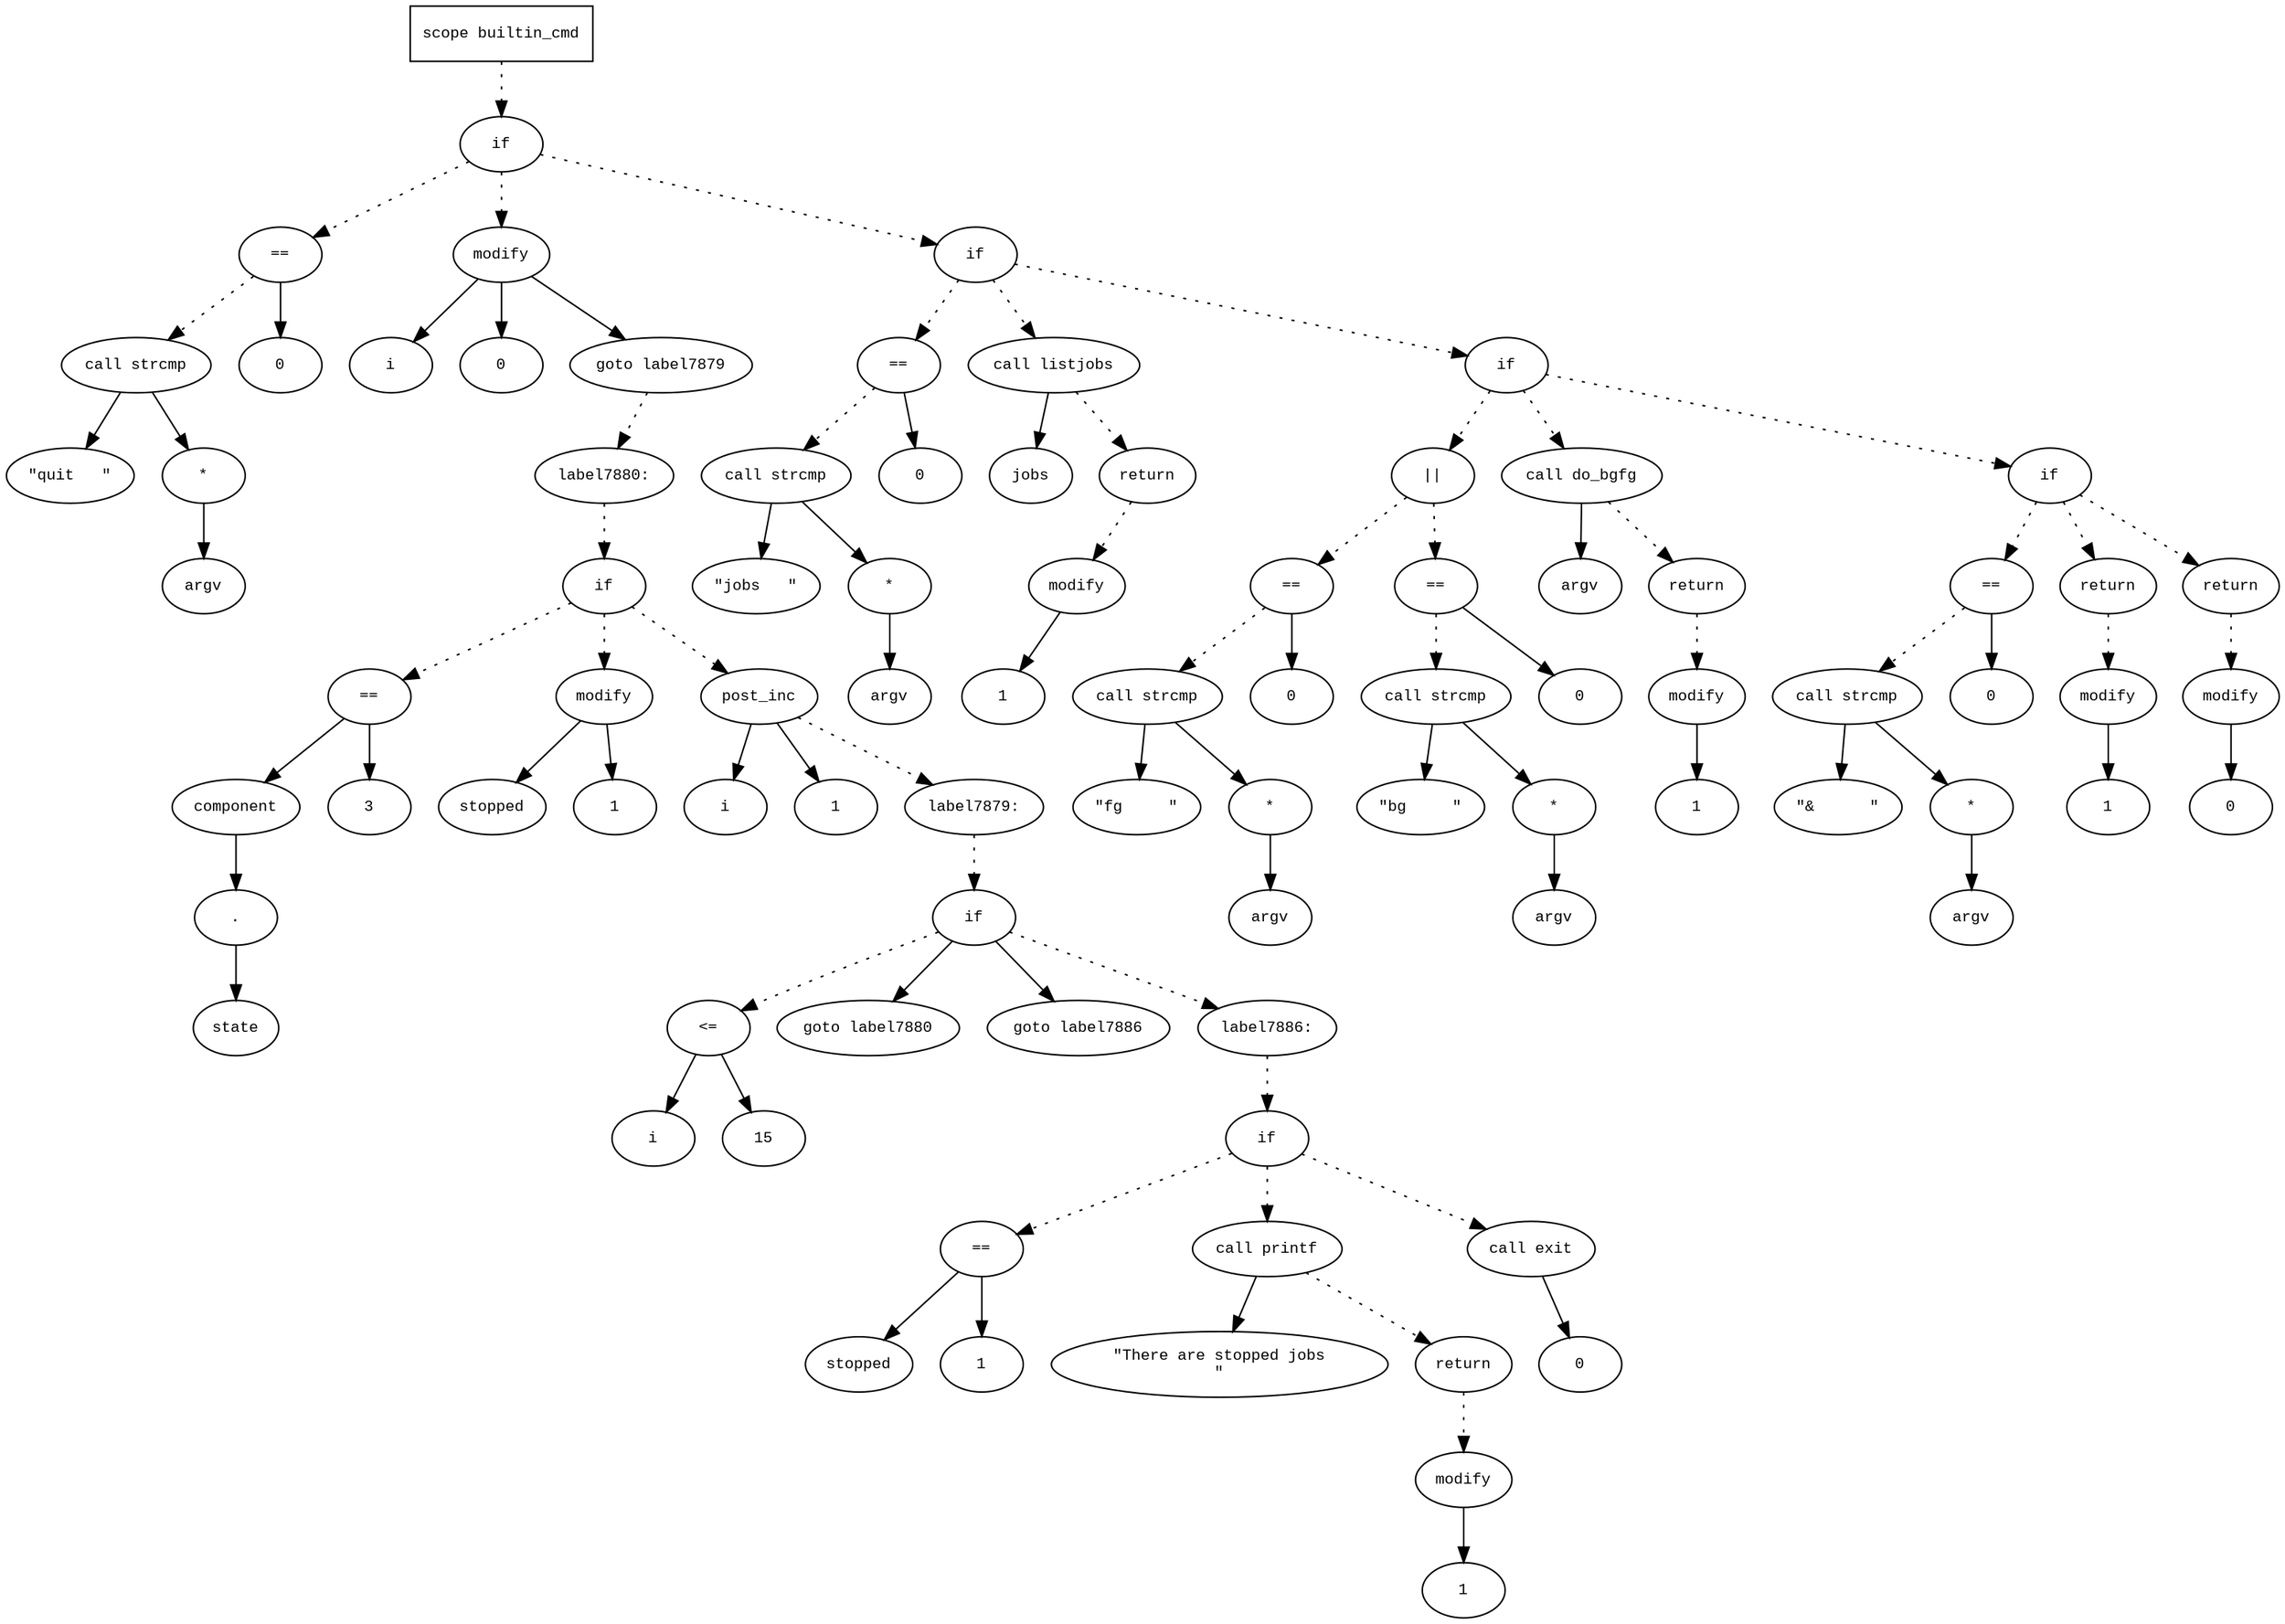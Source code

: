 digraph AST {
  graph [fontname="Times New Roman",fontsize=10];
  node  [fontname="Courier New",fontsize=10];
  edge  [fontname="Times New Roman",fontsize=10];

  node1 [label="scope builtin_cmd",shape=box];
  node2 [label="if",shape=ellipse];
  node1 -> node2 [style=dotted];
  node3 [label="==",shape=ellipse];
  node4 [label="call strcmp",shape=ellipse];
  node5 [label="\"quit   \"",shape=ellipse];
  node4 -> node5;
  node6 [label="*",shape=ellipse];
  node7 [label="argv",shape=ellipse];
  node6 -> node7;
  node4 -> node6;
  node3 -> node4 [style=dotted];
  node8 [label="0",shape=ellipse];
  node3 -> node8;
  node2 -> node3 [style=dotted];
  node9 [label="modify",shape=ellipse];
  node10 [label="i",shape=ellipse];
  node9 -> node10;
  node11 [label="0",shape=ellipse];
  node9 -> node11;
  node2 -> node9 [style=dotted];
  node12 [label="goto label7879",shape=ellipse];
  node9 -> node12;
  node13 [label="label7880:",shape=ellipse];
  node12 -> node13 [style=dotted];
  node14 [label="if",shape=ellipse];
  node13 -> node14 [style=dotted];
  node15 [label="==",shape=ellipse];
  node16 [label="component",shape=ellipse];
  node15 -> node16;
  node17 [label=".",shape=ellipse];
  node16 -> node17;
  node18 [label="state",shape=ellipse];
  node17 -> node18;
  node19 [label="3",shape=ellipse];
  node15 -> node19;
  node14 -> node15 [style=dotted];
  node20 [label="modify",shape=ellipse];
  node21 [label="stopped",shape=ellipse];
  node20 -> node21;
  node22 [label="1",shape=ellipse];
  node20 -> node22;
  node14 -> node20 [style=dotted];
  node23 [label="post_inc",shape=ellipse];
  node24 [label="i",shape=ellipse];
  node23 -> node24;
  node25 [label="1",shape=ellipse];
  node23 -> node25;
  node14 -> node23 [style=dotted];
  node26 [label="label7879:",shape=ellipse];
  node23 -> node26 [style=dotted];
  node27 [label="if",shape=ellipse];
  node26 -> node27 [style=dotted];
  node28 [label="<=",shape=ellipse];
  node29 [label="i",shape=ellipse];
  node28 -> node29;
  node30 [label="15",shape=ellipse];
  node28 -> node30;
  node27 -> node28 [style=dotted];
  node31 [label="goto label7880",shape=ellipse];
  node27 -> node31;
  node32 [label="goto label7886",shape=ellipse];
  node27 -> node32;
  node33 [label="label7886:",shape=ellipse];
  node27 -> node33 [style=dotted];
  node34 [label="if",shape=ellipse];
  node33 -> node34 [style=dotted];
  node35 [label="==",shape=ellipse];
  node36 [label="stopped",shape=ellipse];
  node35 -> node36;
  node37 [label="1",shape=ellipse];
  node35 -> node37;
  node34 -> node35 [style=dotted];
  node38 [label="call printf",shape=ellipse];
  node39 [label="\"There are stopped jobs
\"",shape=ellipse];
  node38 -> node39;
  node34 -> node38 [style=dotted];
  node40 [label="return",shape=ellipse];
  node41 [label="modify",shape=ellipse];
  node42 [label="1",shape=ellipse];
  node41 -> node42;
  node40 -> node41 [style=dotted];
  node38 -> node40 [style=dotted];
  node43 [label="call exit",shape=ellipse];
  node44 [label="0",shape=ellipse];
  node43 -> node44;
  node34 -> node43 [style=dotted];
  node45 [label="if",shape=ellipse];
  node2 -> node45 [style=dotted];
  node46 [label="==",shape=ellipse];
  node47 [label="call strcmp",shape=ellipse];
  node48 [label="\"jobs   \"",shape=ellipse];
  node47 -> node48;
  node49 [label="*",shape=ellipse];
  node50 [label="argv",shape=ellipse];
  node49 -> node50;
  node47 -> node49;
  node46 -> node47 [style=dotted];
  node51 [label="0",shape=ellipse];
  node46 -> node51;
  node45 -> node46 [style=dotted];
  node52 [label="call listjobs",shape=ellipse];
  node53 [label="jobs",shape=ellipse];
  node52 -> node53;
  node45 -> node52 [style=dotted];
  node54 [label="return",shape=ellipse];
  node55 [label="modify",shape=ellipse];
  node56 [label="1",shape=ellipse];
  node55 -> node56;
  node54 -> node55 [style=dotted];
  node52 -> node54 [style=dotted];
  node57 [label="if",shape=ellipse];
  node45 -> node57 [style=dotted];
  node58 [label="||",shape=ellipse];
  node59 [label="==",shape=ellipse];
  node60 [label="call strcmp",shape=ellipse];
  node61 [label="\"fg     \"",shape=ellipse];
  node60 -> node61;
  node62 [label="*",shape=ellipse];
  node63 [label="argv",shape=ellipse];
  node62 -> node63;
  node60 -> node62;
  node59 -> node60 [style=dotted];
  node64 [label="0",shape=ellipse];
  node59 -> node64;
  node58 -> node59 [style=dotted];
  node65 [label="==",shape=ellipse];
  node66 [label="call strcmp",shape=ellipse];
  node67 [label="\"bg     \"",shape=ellipse];
  node66 -> node67;
  node68 [label="*",shape=ellipse];
  node69 [label="argv",shape=ellipse];
  node68 -> node69;
  node66 -> node68;
  node65 -> node66 [style=dotted];
  node70 [label="0",shape=ellipse];
  node65 -> node70;
  node58 -> node65 [style=dotted];
  node57 -> node58 [style=dotted];
  node71 [label="call do_bgfg",shape=ellipse];
  node72 [label="argv",shape=ellipse];
  node71 -> node72;
  node57 -> node71 [style=dotted];
  node73 [label="return",shape=ellipse];
  node74 [label="modify",shape=ellipse];
  node75 [label="1",shape=ellipse];
  node74 -> node75;
  node73 -> node74 [style=dotted];
  node71 -> node73 [style=dotted];
  node76 [label="if",shape=ellipse];
  node57 -> node76 [style=dotted];
  node77 [label="==",shape=ellipse];
  node78 [label="call strcmp",shape=ellipse];
  node79 [label="\"&      \"",shape=ellipse];
  node78 -> node79;
  node80 [label="*",shape=ellipse];
  node81 [label="argv",shape=ellipse];
  node80 -> node81;
  node78 -> node80;
  node77 -> node78 [style=dotted];
  node82 [label="0",shape=ellipse];
  node77 -> node82;
  node76 -> node77 [style=dotted];
  node83 [label="return",shape=ellipse];
  node84 [label="modify",shape=ellipse];
  node85 [label="1",shape=ellipse];
  node84 -> node85;
  node83 -> node84 [style=dotted];
  node76 -> node83 [style=dotted];
  node86 [label="return",shape=ellipse];
  node87 [label="modify",shape=ellipse];
  node88 [label="0",shape=ellipse];
  node87 -> node88;
  node86 -> node87 [style=dotted];
  node76 -> node86 [style=dotted];
} 